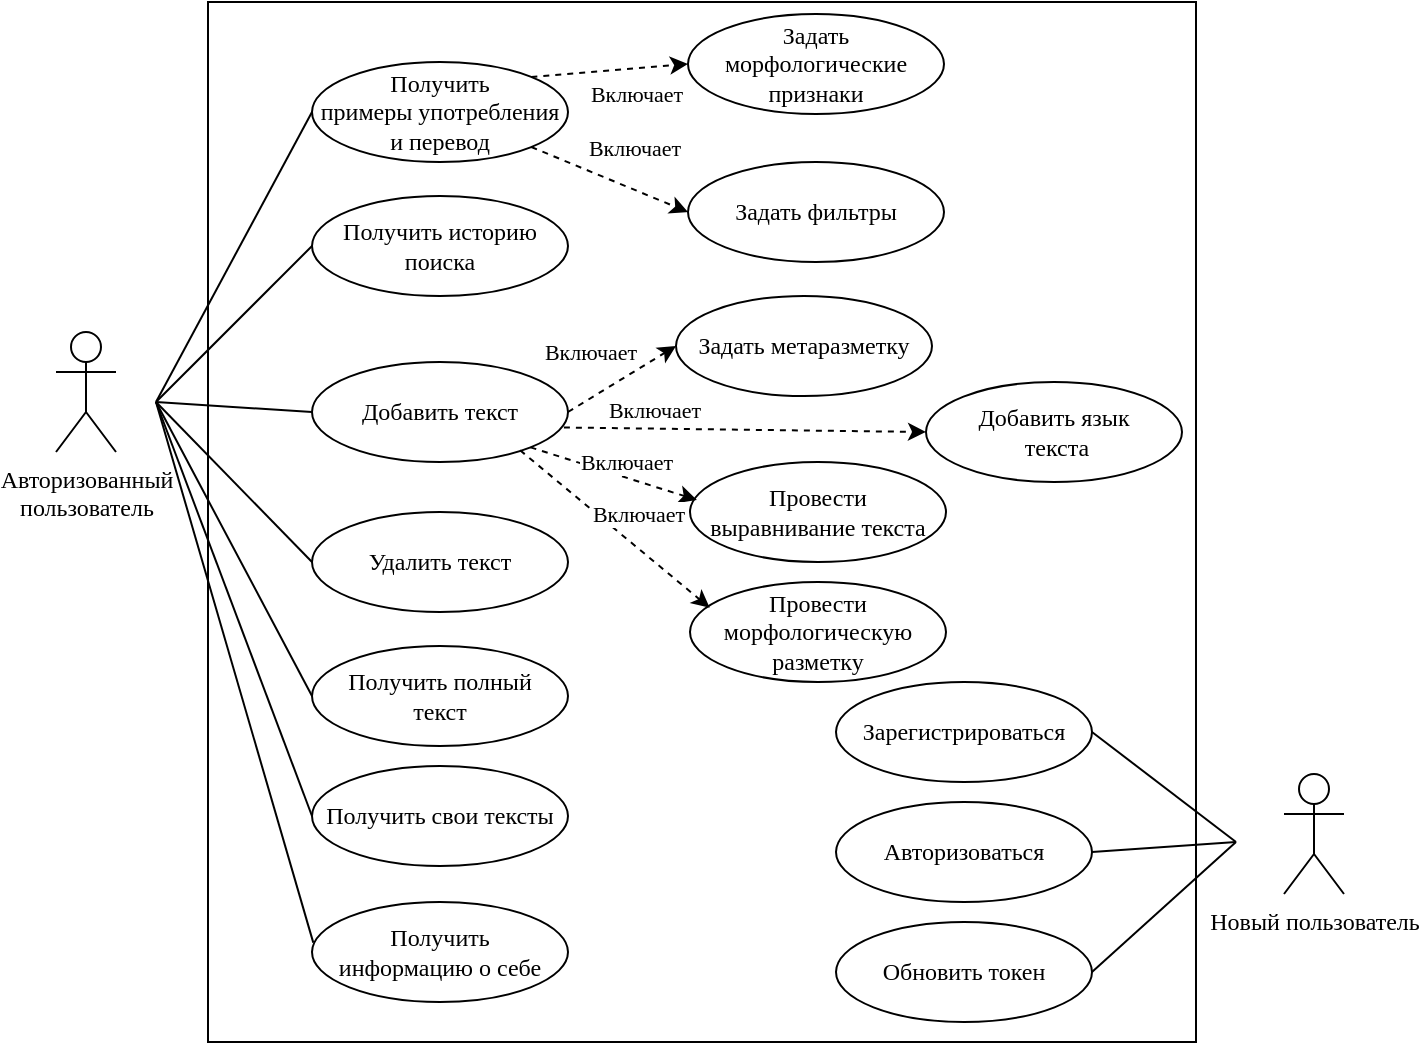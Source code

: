 <mxfile version="20.8.16" type="device"><diagram name="Страница 1" id="uStTXI9jwYcsTLUFA7QU"><mxGraphModel dx="987" dy="585" grid="1" gridSize="10" guides="1" tooltips="1" connect="1" arrows="1" fold="1" page="1" pageScale="1" pageWidth="583" pageHeight="450" math="0" shadow="0"><root><mxCell id="0"/><mxCell id="1" parent="0"/><mxCell id="evZ_92Zj4FT_D5B8yNCr-30" value="" style="rounded=0;whiteSpace=wrap;html=1;fontFamily=Times New Roman;fillColor=none;" parent="1" vertex="1"><mxGeometry x="106" width="494" height="520" as="geometry"/></mxCell><mxCell id="evZ_92Zj4FT_D5B8yNCr-1" value="Авторизованный &lt;br&gt;пользователь" style="shape=umlActor;verticalLabelPosition=bottom;verticalAlign=top;html=1;fontFamily=Times New Roman;" parent="1" vertex="1"><mxGeometry x="30" y="165" width="30" height="60" as="geometry"/></mxCell><mxCell id="evZ_92Zj4FT_D5B8yNCr-4" value="Получить &lt;br&gt;примеры употребления и перевод" style="ellipse;whiteSpace=wrap;html=1;fontFamily=Times New Roman;" parent="1" vertex="1"><mxGeometry x="158" y="30" width="128" height="50" as="geometry"/></mxCell><mxCell id="evZ_92Zj4FT_D5B8yNCr-5" value="Задать морфологические признаки" style="ellipse;whiteSpace=wrap;html=1;fontFamily=Times New Roman;" parent="1" vertex="1"><mxGeometry x="346" y="6" width="128" height="50" as="geometry"/></mxCell><mxCell id="evZ_92Zj4FT_D5B8yNCr-6" value="Задать фильтры" style="ellipse;whiteSpace=wrap;html=1;fontFamily=Times New Roman;" parent="1" vertex="1"><mxGeometry x="346" y="80" width="128" height="50" as="geometry"/></mxCell><mxCell id="evZ_92Zj4FT_D5B8yNCr-7" value="Зарегистрироваться" style="ellipse;whiteSpace=wrap;html=1;fontFamily=Times New Roman;" parent="1" vertex="1"><mxGeometry x="420" y="340" width="128" height="50" as="geometry"/></mxCell><mxCell id="evZ_92Zj4FT_D5B8yNCr-8" value="Добавить текст" style="ellipse;whiteSpace=wrap;html=1;fontFamily=Times New Roman;" parent="1" vertex="1"><mxGeometry x="158" y="180" width="128" height="50" as="geometry"/></mxCell><mxCell id="evZ_92Zj4FT_D5B8yNCr-11" value="" style="endArrow=classic;html=1;rounded=0;fontFamily=Times New Roman;exitX=1;exitY=0;exitDx=0;exitDy=0;entryX=0;entryY=0.5;entryDx=0;entryDy=0;dashed=1;" parent="1" target="evZ_92Zj4FT_D5B8yNCr-5" edge="1"><mxGeometry width="50" height="50" relative="1" as="geometry"><mxPoint x="267.679" y="37.49" as="sourcePoint"/><mxPoint x="406" y="110" as="targetPoint"/></mxGeometry></mxCell><mxCell id="evZ_92Zj4FT_D5B8yNCr-12" value="Включает" style="edgeLabel;html=1;align=center;verticalAlign=middle;resizable=0;points=[];fontFamily=Times New Roman;" parent="evZ_92Zj4FT_D5B8yNCr-11" vertex="1" connectable="0"><mxGeometry x="-0.314" y="1" relative="1" as="geometry"><mxPoint x="25" y="11" as="offset"/></mxGeometry></mxCell><mxCell id="evZ_92Zj4FT_D5B8yNCr-13" value="" style="endArrow=classic;html=1;rounded=0;fontFamily=Times New Roman;exitX=1;exitY=1;exitDx=0;exitDy=0;entryX=0;entryY=0.5;entryDx=0;entryDy=0;dashed=1;" parent="1" target="evZ_92Zj4FT_D5B8yNCr-6" edge="1"><mxGeometry width="50" height="50" relative="1" as="geometry"><mxPoint x="267.679" y="72.51" as="sourcePoint"/><mxPoint x="406" y="110" as="targetPoint"/></mxGeometry></mxCell><mxCell id="evZ_92Zj4FT_D5B8yNCr-14" value="Включает" style="edgeLabel;html=1;align=center;verticalAlign=middle;resizable=0;points=[];fontFamily=Times New Roman;" parent="evZ_92Zj4FT_D5B8yNCr-13" vertex="1" connectable="0"><mxGeometry x="-0.574" y="-2" relative="1" as="geometry"><mxPoint x="35" y="-9" as="offset"/></mxGeometry></mxCell><mxCell id="evZ_92Zj4FT_D5B8yNCr-18" value="" style="endArrow=none;html=1;rounded=0;fontFamily=Times New Roman;entryX=0;entryY=0.5;entryDx=0;entryDy=0;" parent="1" target="evZ_92Zj4FT_D5B8yNCr-8" edge="1"><mxGeometry width="50" height="50" relative="1" as="geometry"><mxPoint x="80" y="200" as="sourcePoint"/><mxPoint x="406" as="targetPoint"/></mxGeometry></mxCell><mxCell id="evZ_92Zj4FT_D5B8yNCr-20" value="Удалить текст" style="ellipse;whiteSpace=wrap;html=1;fontFamily=Times New Roman;" parent="1" vertex="1"><mxGeometry x="158" y="255" width="128" height="50" as="geometry"/></mxCell><mxCell id="iYdNx9LtwmFdkAfy8QOW-1" value="Новый пользователь" style="shape=umlActor;verticalLabelPosition=bottom;verticalAlign=top;html=1;fontFamily=Times New Roman;" parent="1" vertex="1"><mxGeometry x="644" y="386" width="30" height="60" as="geometry"/></mxCell><mxCell id="iYdNx9LtwmFdkAfy8QOW-3" value="Авторизоваться" style="ellipse;whiteSpace=wrap;html=1;fontFamily=Times New Roman;" parent="1" vertex="1"><mxGeometry x="420" y="400" width="128" height="50" as="geometry"/></mxCell><mxCell id="iYdNx9LtwmFdkAfy8QOW-4" value="" style="endArrow=none;html=1;rounded=0;entryX=1;entryY=0.5;entryDx=0;entryDy=0;" parent="1" target="evZ_92Zj4FT_D5B8yNCr-7" edge="1"><mxGeometry width="50" height="50" relative="1" as="geometry"><mxPoint x="620" y="420" as="sourcePoint"/><mxPoint x="128" y="499" as="targetPoint"/></mxGeometry></mxCell><mxCell id="iYdNx9LtwmFdkAfy8QOW-5" value="" style="endArrow=none;html=1;rounded=0;entryX=1;entryY=0.5;entryDx=0;entryDy=0;" parent="1" target="iYdNx9LtwmFdkAfy8QOW-3" edge="1"><mxGeometry width="50" height="50" relative="1" as="geometry"><mxPoint x="620" y="420" as="sourcePoint"/><mxPoint x="338" y="519" as="targetPoint"/></mxGeometry></mxCell><mxCell id="7Cyu10b0jaQs5sOHBJuy-3" value="Получить полный &lt;br&gt;текст" style="ellipse;whiteSpace=wrap;html=1;fontFamily=Times New Roman;" parent="1" vertex="1"><mxGeometry x="158" y="322" width="128" height="50" as="geometry"/></mxCell><mxCell id="UNSvnp5L58BQbi3bUvmI-1" value="Задать метаразметку" style="ellipse;whiteSpace=wrap;html=1;fontFamily=Times New Roman;" parent="1" vertex="1"><mxGeometry x="340" y="147" width="128" height="50" as="geometry"/></mxCell><mxCell id="UNSvnp5L58BQbi3bUvmI-2" value="" style="endArrow=classic;html=1;rounded=0;exitX=1;exitY=0.5;exitDx=0;exitDy=0;entryX=0;entryY=0.5;entryDx=0;entryDy=0;dashed=1;" parent="1" source="evZ_92Zj4FT_D5B8yNCr-8" target="UNSvnp5L58BQbi3bUvmI-1" edge="1"><mxGeometry width="50" height="50" relative="1" as="geometry"><mxPoint x="240" y="240" as="sourcePoint"/><mxPoint x="290" y="190" as="targetPoint"/></mxGeometry></mxCell><mxCell id="UNSvnp5L58BQbi3bUvmI-3" value="&lt;font face=&quot;Times New Roman&quot;&gt;Включает&lt;/font&gt;" style="edgeLabel;html=1;align=center;verticalAlign=middle;resizable=0;points=[];" parent="UNSvnp5L58BQbi3bUvmI-2" vertex="1" connectable="0"><mxGeometry x="0.249" relative="1" as="geometry"><mxPoint x="-23" y="-10" as="offset"/></mxGeometry></mxCell><mxCell id="UNSvnp5L58BQbi3bUvmI-4" value="Добавить язык&lt;br&gt;&amp;nbsp;текста" style="ellipse;whiteSpace=wrap;html=1;fontFamily=Times New Roman;" parent="1" vertex="1"><mxGeometry x="465" y="190" width="128" height="50" as="geometry"/></mxCell><mxCell id="UNSvnp5L58BQbi3bUvmI-5" value="" style="endArrow=classic;html=1;rounded=0;exitX=0.984;exitY=0.655;exitDx=0;exitDy=0;entryX=0;entryY=0.5;entryDx=0;entryDy=0;dashed=1;exitPerimeter=0;" parent="1" source="evZ_92Zj4FT_D5B8yNCr-8" target="UNSvnp5L58BQbi3bUvmI-4" edge="1"><mxGeometry width="50" height="50" relative="1" as="geometry"><mxPoint x="292" y="200" as="sourcePoint"/><mxPoint x="352" y="190" as="targetPoint"/></mxGeometry></mxCell><mxCell id="UNSvnp5L58BQbi3bUvmI-6" value="&lt;font face=&quot;Times New Roman&quot;&gt;Включает&lt;/font&gt;" style="edgeLabel;html=1;align=center;verticalAlign=middle;resizable=0;points=[];" parent="UNSvnp5L58BQbi3bUvmI-5" vertex="1" connectable="0"><mxGeometry x="0.249" relative="1" as="geometry"><mxPoint x="-68" y="-10" as="offset"/></mxGeometry></mxCell><mxCell id="UNSvnp5L58BQbi3bUvmI-7" value="Провести &lt;br&gt;выравнивание текста" style="ellipse;whiteSpace=wrap;html=1;fontFamily=Times New Roman;" parent="1" vertex="1"><mxGeometry x="347" y="230" width="128" height="50" as="geometry"/></mxCell><mxCell id="UNSvnp5L58BQbi3bUvmI-8" value="" style="endArrow=classic;html=1;rounded=0;exitX=1;exitY=1;exitDx=0;exitDy=0;entryX=0.027;entryY=0.38;entryDx=0;entryDy=0;dashed=1;entryPerimeter=0;" parent="1" source="evZ_92Zj4FT_D5B8yNCr-8" target="UNSvnp5L58BQbi3bUvmI-7" edge="1"><mxGeometry width="50" height="50" relative="1" as="geometry"><mxPoint x="287.04" y="196.7" as="sourcePoint"/><mxPoint x="358" y="231" as="targetPoint"/></mxGeometry></mxCell><mxCell id="UNSvnp5L58BQbi3bUvmI-9" value="&lt;font face=&quot;Times New Roman&quot;&gt;Включает&lt;/font&gt;" style="edgeLabel;html=1;align=center;verticalAlign=middle;resizable=0;points=[];" parent="UNSvnp5L58BQbi3bUvmI-8" vertex="1" connectable="0"><mxGeometry x="0.249" relative="1" as="geometry"><mxPoint x="-4" y="-9" as="offset"/></mxGeometry></mxCell><mxCell id="UNSvnp5L58BQbi3bUvmI-10" value="Провести морфологическую разметку" style="ellipse;whiteSpace=wrap;html=1;fontFamily=Times New Roman;" parent="1" vertex="1"><mxGeometry x="347" y="290" width="128" height="50" as="geometry"/></mxCell><mxCell id="UNSvnp5L58BQbi3bUvmI-11" value="" style="endArrow=classic;html=1;rounded=0;exitX=0.813;exitY=0.883;exitDx=0;exitDy=0;entryX=0.077;entryY=0.258;entryDx=0;entryDy=0;dashed=1;entryPerimeter=0;exitPerimeter=0;" parent="1" source="evZ_92Zj4FT_D5B8yNCr-8" target="UNSvnp5L58BQbi3bUvmI-10" edge="1"><mxGeometry width="50" height="50" relative="1" as="geometry"><mxPoint x="277.55" y="232.562" as="sourcePoint"/><mxPoint x="360.456" y="259" as="targetPoint"/></mxGeometry></mxCell><mxCell id="UNSvnp5L58BQbi3bUvmI-12" value="&lt;font face=&quot;Times New Roman&quot;&gt;Включает&lt;/font&gt;" style="edgeLabel;html=1;align=center;verticalAlign=middle;resizable=0;points=[];" parent="UNSvnp5L58BQbi3bUvmI-11" vertex="1" connectable="0"><mxGeometry x="0.249" relative="1" as="geometry"><mxPoint x="-1" y="-18" as="offset"/></mxGeometry></mxCell><mxCell id="3F6_pvJuUesqYqMroTwN-1" value="Обновить токен" style="ellipse;whiteSpace=wrap;html=1;fontFamily=Times New Roman;" vertex="1" parent="1"><mxGeometry x="420" y="460" width="128" height="50" as="geometry"/></mxCell><mxCell id="3F6_pvJuUesqYqMroTwN-2" value="" style="endArrow=none;html=1;rounded=0;exitX=1;exitY=0.5;exitDx=0;exitDy=0;" edge="1" parent="1" source="3F6_pvJuUesqYqMroTwN-1"><mxGeometry width="50" height="50" relative="1" as="geometry"><mxPoint x="570" y="480" as="sourcePoint"/><mxPoint x="620" y="420" as="targetPoint"/></mxGeometry></mxCell><mxCell id="3F6_pvJuUesqYqMroTwN-3" value="Получить &lt;br&gt;информацию о себе" style="ellipse;whiteSpace=wrap;html=1;fontFamily=Times New Roman;" vertex="1" parent="1"><mxGeometry x="158" y="450" width="128" height="50" as="geometry"/></mxCell><mxCell id="3F6_pvJuUesqYqMroTwN-4" value="" style="endArrow=none;html=1;rounded=0;entryX=0.005;entryY=0.406;entryDx=0;entryDy=0;entryPerimeter=0;" edge="1" parent="1" target="3F6_pvJuUesqYqMroTwN-3"><mxGeometry width="50" height="50" relative="1" as="geometry"><mxPoint x="80" y="200" as="sourcePoint"/><mxPoint x="110" y="280" as="targetPoint"/></mxGeometry></mxCell><mxCell id="3F6_pvJuUesqYqMroTwN-5" value="Получить историю поиска" style="ellipse;whiteSpace=wrap;html=1;fontFamily=Times New Roman;" vertex="1" parent="1"><mxGeometry x="158" y="97" width="128" height="50" as="geometry"/></mxCell><mxCell id="3F6_pvJuUesqYqMroTwN-6" value="Получить свои тексты" style="ellipse;whiteSpace=wrap;html=1;fontFamily=Times New Roman;" vertex="1" parent="1"><mxGeometry x="158" y="382" width="128" height="50" as="geometry"/></mxCell><mxCell id="3F6_pvJuUesqYqMroTwN-7" value="" style="endArrow=none;html=1;rounded=0;fontFamily=Times New Roman;entryX=0;entryY=0.5;entryDx=0;entryDy=0;" edge="1" parent="1" target="3F6_pvJuUesqYqMroTwN-5"><mxGeometry width="50" height="50" relative="1" as="geometry"><mxPoint x="80" y="200" as="sourcePoint"/><mxPoint x="148" y="165.0" as="targetPoint"/></mxGeometry></mxCell><mxCell id="3F6_pvJuUesqYqMroTwN-8" value="" style="endArrow=none;html=1;rounded=0;fontFamily=Times New Roman;entryX=0;entryY=0.5;entryDx=0;entryDy=0;" edge="1" parent="1" target="evZ_92Zj4FT_D5B8yNCr-4"><mxGeometry width="50" height="50" relative="1" as="geometry"><mxPoint x="80" y="200" as="sourcePoint"/><mxPoint x="168" y="132" as="targetPoint"/></mxGeometry></mxCell><mxCell id="3F6_pvJuUesqYqMroTwN-9" value="" style="endArrow=none;html=1;rounded=0;fontFamily=Times New Roman;entryX=0;entryY=0.5;entryDx=0;entryDy=0;" edge="1" parent="1" target="evZ_92Zj4FT_D5B8yNCr-20"><mxGeometry width="50" height="50" relative="1" as="geometry"><mxPoint x="80" y="200" as="sourcePoint"/><mxPoint x="168" y="65" as="targetPoint"/></mxGeometry></mxCell><mxCell id="3F6_pvJuUesqYqMroTwN-10" value="" style="endArrow=none;html=1;rounded=0;fontFamily=Times New Roman;entryX=0;entryY=0.5;entryDx=0;entryDy=0;" edge="1" parent="1" target="3F6_pvJuUesqYqMroTwN-6"><mxGeometry width="50" height="50" relative="1" as="geometry"><mxPoint x="80" y="200" as="sourcePoint"/><mxPoint x="168" y="290" as="targetPoint"/></mxGeometry></mxCell><mxCell id="3F6_pvJuUesqYqMroTwN-11" value="" style="endArrow=none;html=1;rounded=0;fontFamily=Times New Roman;entryX=0;entryY=0.5;entryDx=0;entryDy=0;" edge="1" parent="1" target="7Cyu10b0jaQs5sOHBJuy-3"><mxGeometry width="50" height="50" relative="1" as="geometry"><mxPoint x="80" y="200" as="sourcePoint"/><mxPoint x="168" y="417" as="targetPoint"/></mxGeometry></mxCell></root></mxGraphModel></diagram></mxfile>